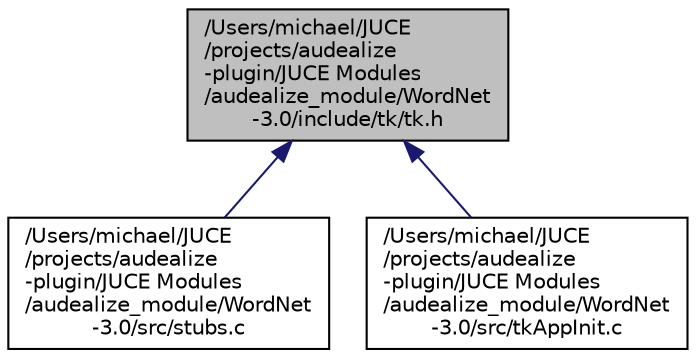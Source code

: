 digraph "/Users/michael/JUCE/projects/audealize-plugin/JUCE Modules/audealize_module/WordNet-3.0/include/tk/tk.h"
{
  edge [fontname="Helvetica",fontsize="10",labelfontname="Helvetica",labelfontsize="10"];
  node [fontname="Helvetica",fontsize="10",shape=record];
  Node1 [label="/Users/michael/JUCE\l/projects/audealize\l-plugin/JUCE Modules\l/audealize_module/WordNet\l-3.0/include/tk/tk.h",height=0.2,width=0.4,color="black", fillcolor="grey75", style="filled", fontcolor="black"];
  Node1 -> Node2 [dir="back",color="midnightblue",fontsize="10",style="solid",fontname="Helvetica"];
  Node2 [label="/Users/michael/JUCE\l/projects/audealize\l-plugin/JUCE Modules\l/audealize_module/WordNet\l-3.0/src/stubs.c",height=0.2,width=0.4,color="black", fillcolor="white", style="filled",URL="$stubs_8c.html"];
  Node1 -> Node3 [dir="back",color="midnightblue",fontsize="10",style="solid",fontname="Helvetica"];
  Node3 [label="/Users/michael/JUCE\l/projects/audealize\l-plugin/JUCE Modules\l/audealize_module/WordNet\l-3.0/src/tkAppInit.c",height=0.2,width=0.4,color="black", fillcolor="white", style="filled",URL="$tk_app_init_8c.html"];
}
